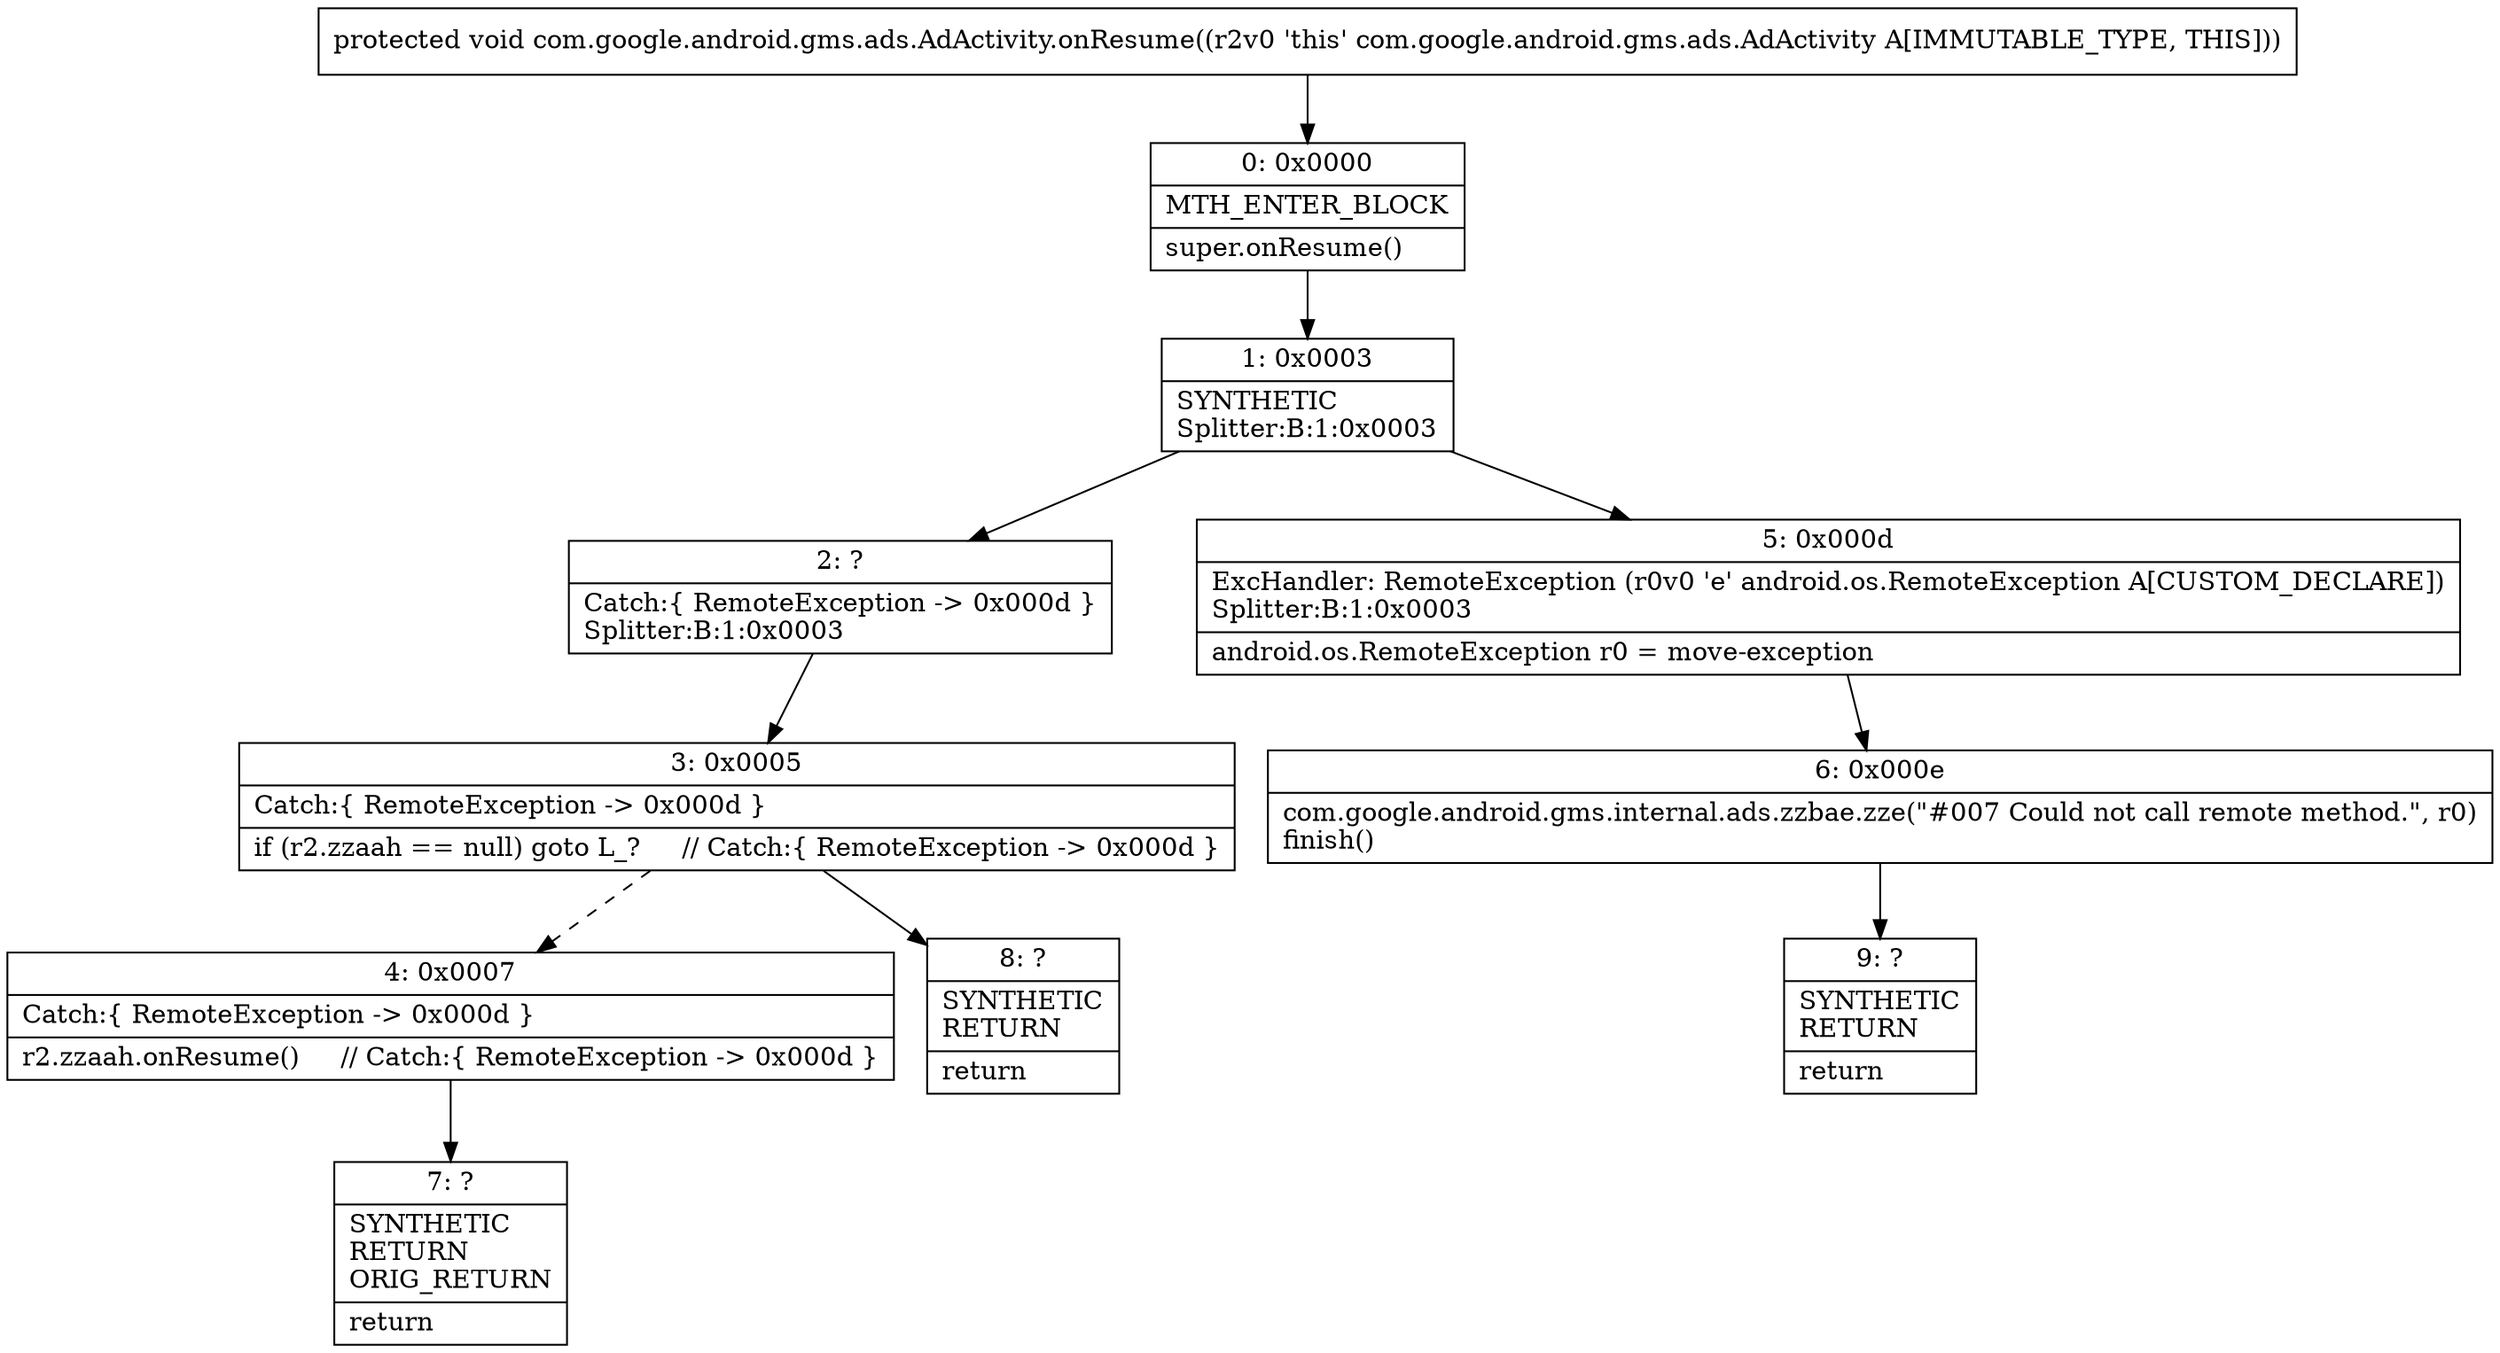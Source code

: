 digraph "CFG forcom.google.android.gms.ads.AdActivity.onResume()V" {
Node_0 [shape=record,label="{0\:\ 0x0000|MTH_ENTER_BLOCK\l|super.onResume()\l}"];
Node_1 [shape=record,label="{1\:\ 0x0003|SYNTHETIC\lSplitter:B:1:0x0003\l}"];
Node_2 [shape=record,label="{2\:\ ?|Catch:\{ RemoteException \-\> 0x000d \}\lSplitter:B:1:0x0003\l}"];
Node_3 [shape=record,label="{3\:\ 0x0005|Catch:\{ RemoteException \-\> 0x000d \}\l|if (r2.zzaah == null) goto L_?     \/\/ Catch:\{ RemoteException \-\> 0x000d \}\l}"];
Node_4 [shape=record,label="{4\:\ 0x0007|Catch:\{ RemoteException \-\> 0x000d \}\l|r2.zzaah.onResume()     \/\/ Catch:\{ RemoteException \-\> 0x000d \}\l}"];
Node_5 [shape=record,label="{5\:\ 0x000d|ExcHandler: RemoteException (r0v0 'e' android.os.RemoteException A[CUSTOM_DECLARE])\lSplitter:B:1:0x0003\l|android.os.RemoteException r0 = move\-exception\l}"];
Node_6 [shape=record,label="{6\:\ 0x000e|com.google.android.gms.internal.ads.zzbae.zze(\"#007 Could not call remote method.\", r0)\lfinish()\l}"];
Node_7 [shape=record,label="{7\:\ ?|SYNTHETIC\lRETURN\lORIG_RETURN\l|return\l}"];
Node_8 [shape=record,label="{8\:\ ?|SYNTHETIC\lRETURN\l|return\l}"];
Node_9 [shape=record,label="{9\:\ ?|SYNTHETIC\lRETURN\l|return\l}"];
MethodNode[shape=record,label="{protected void com.google.android.gms.ads.AdActivity.onResume((r2v0 'this' com.google.android.gms.ads.AdActivity A[IMMUTABLE_TYPE, THIS])) }"];
MethodNode -> Node_0;
Node_0 -> Node_1;
Node_1 -> Node_2;
Node_1 -> Node_5;
Node_2 -> Node_3;
Node_3 -> Node_4[style=dashed];
Node_3 -> Node_8;
Node_4 -> Node_7;
Node_5 -> Node_6;
Node_6 -> Node_9;
}

